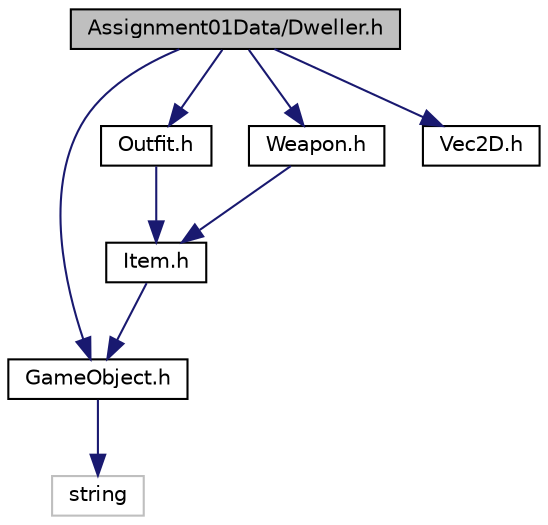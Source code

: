digraph "Assignment01Data/Dweller.h"
{
  bgcolor="transparent";
  edge [fontname="Helvetica",fontsize="10",labelfontname="Helvetica",labelfontsize="10"];
  node [fontname="Helvetica",fontsize="10",shape=record];
  Node1 [label="Assignment01Data/Dweller.h",height=0.2,width=0.4,color="black", fillcolor="grey75", style="filled", fontcolor="black"];
  Node1 -> Node2 [color="midnightblue",fontsize="10",style="solid",fontname="Helvetica"];
  Node2 [label="GameObject.h",height=0.2,width=0.4,color="black",URL="$GameObject_8h.html",tooltip="GameObject class here to initialise name for its inheritance. "];
  Node2 -> Node3 [color="midnightblue",fontsize="10",style="solid",fontname="Helvetica"];
  Node3 [label="string",height=0.2,width=0.4,color="grey75"];
  Node1 -> Node4 [color="midnightblue",fontsize="10",style="solid",fontname="Helvetica"];
  Node4 [label="Outfit.h",height=0.2,width=0.4,color="black",URL="$Outfit_8h.html",tooltip="Outfit is an inheritance to Item, adds SPECIAL to Dweller. "];
  Node4 -> Node5 [color="midnightblue",fontsize="10",style="solid",fontname="Helvetica"];
  Node5 [label="Item.h",height=0.2,width=0.4,color="black",URL="$Item_8h.html",tooltip="Item initialises name and durability for Weapon and Outfit. "];
  Node5 -> Node2 [color="midnightblue",fontsize="10",style="solid",fontname="Helvetica"];
  Node1 -> Node6 [color="midnightblue",fontsize="10",style="solid",fontname="Helvetica"];
  Node6 [label="Weapon.h",height=0.2,width=0.4,color="black",URL="$Weapon_8h.html",tooltip="Weapon increases the damage of Dweller. "];
  Node6 -> Node5 [color="midnightblue",fontsize="10",style="solid",fontname="Helvetica"];
  Node1 -> Node7 [color="midnightblue",fontsize="10",style="solid",fontname="Helvetica"];
  Node7 [label="Vec2D.h",height=0.2,width=0.4,color="black",URL="$Vec2D_8h.html",tooltip="Vec2D is responsible for the coordinates of Dweller. "];
}
